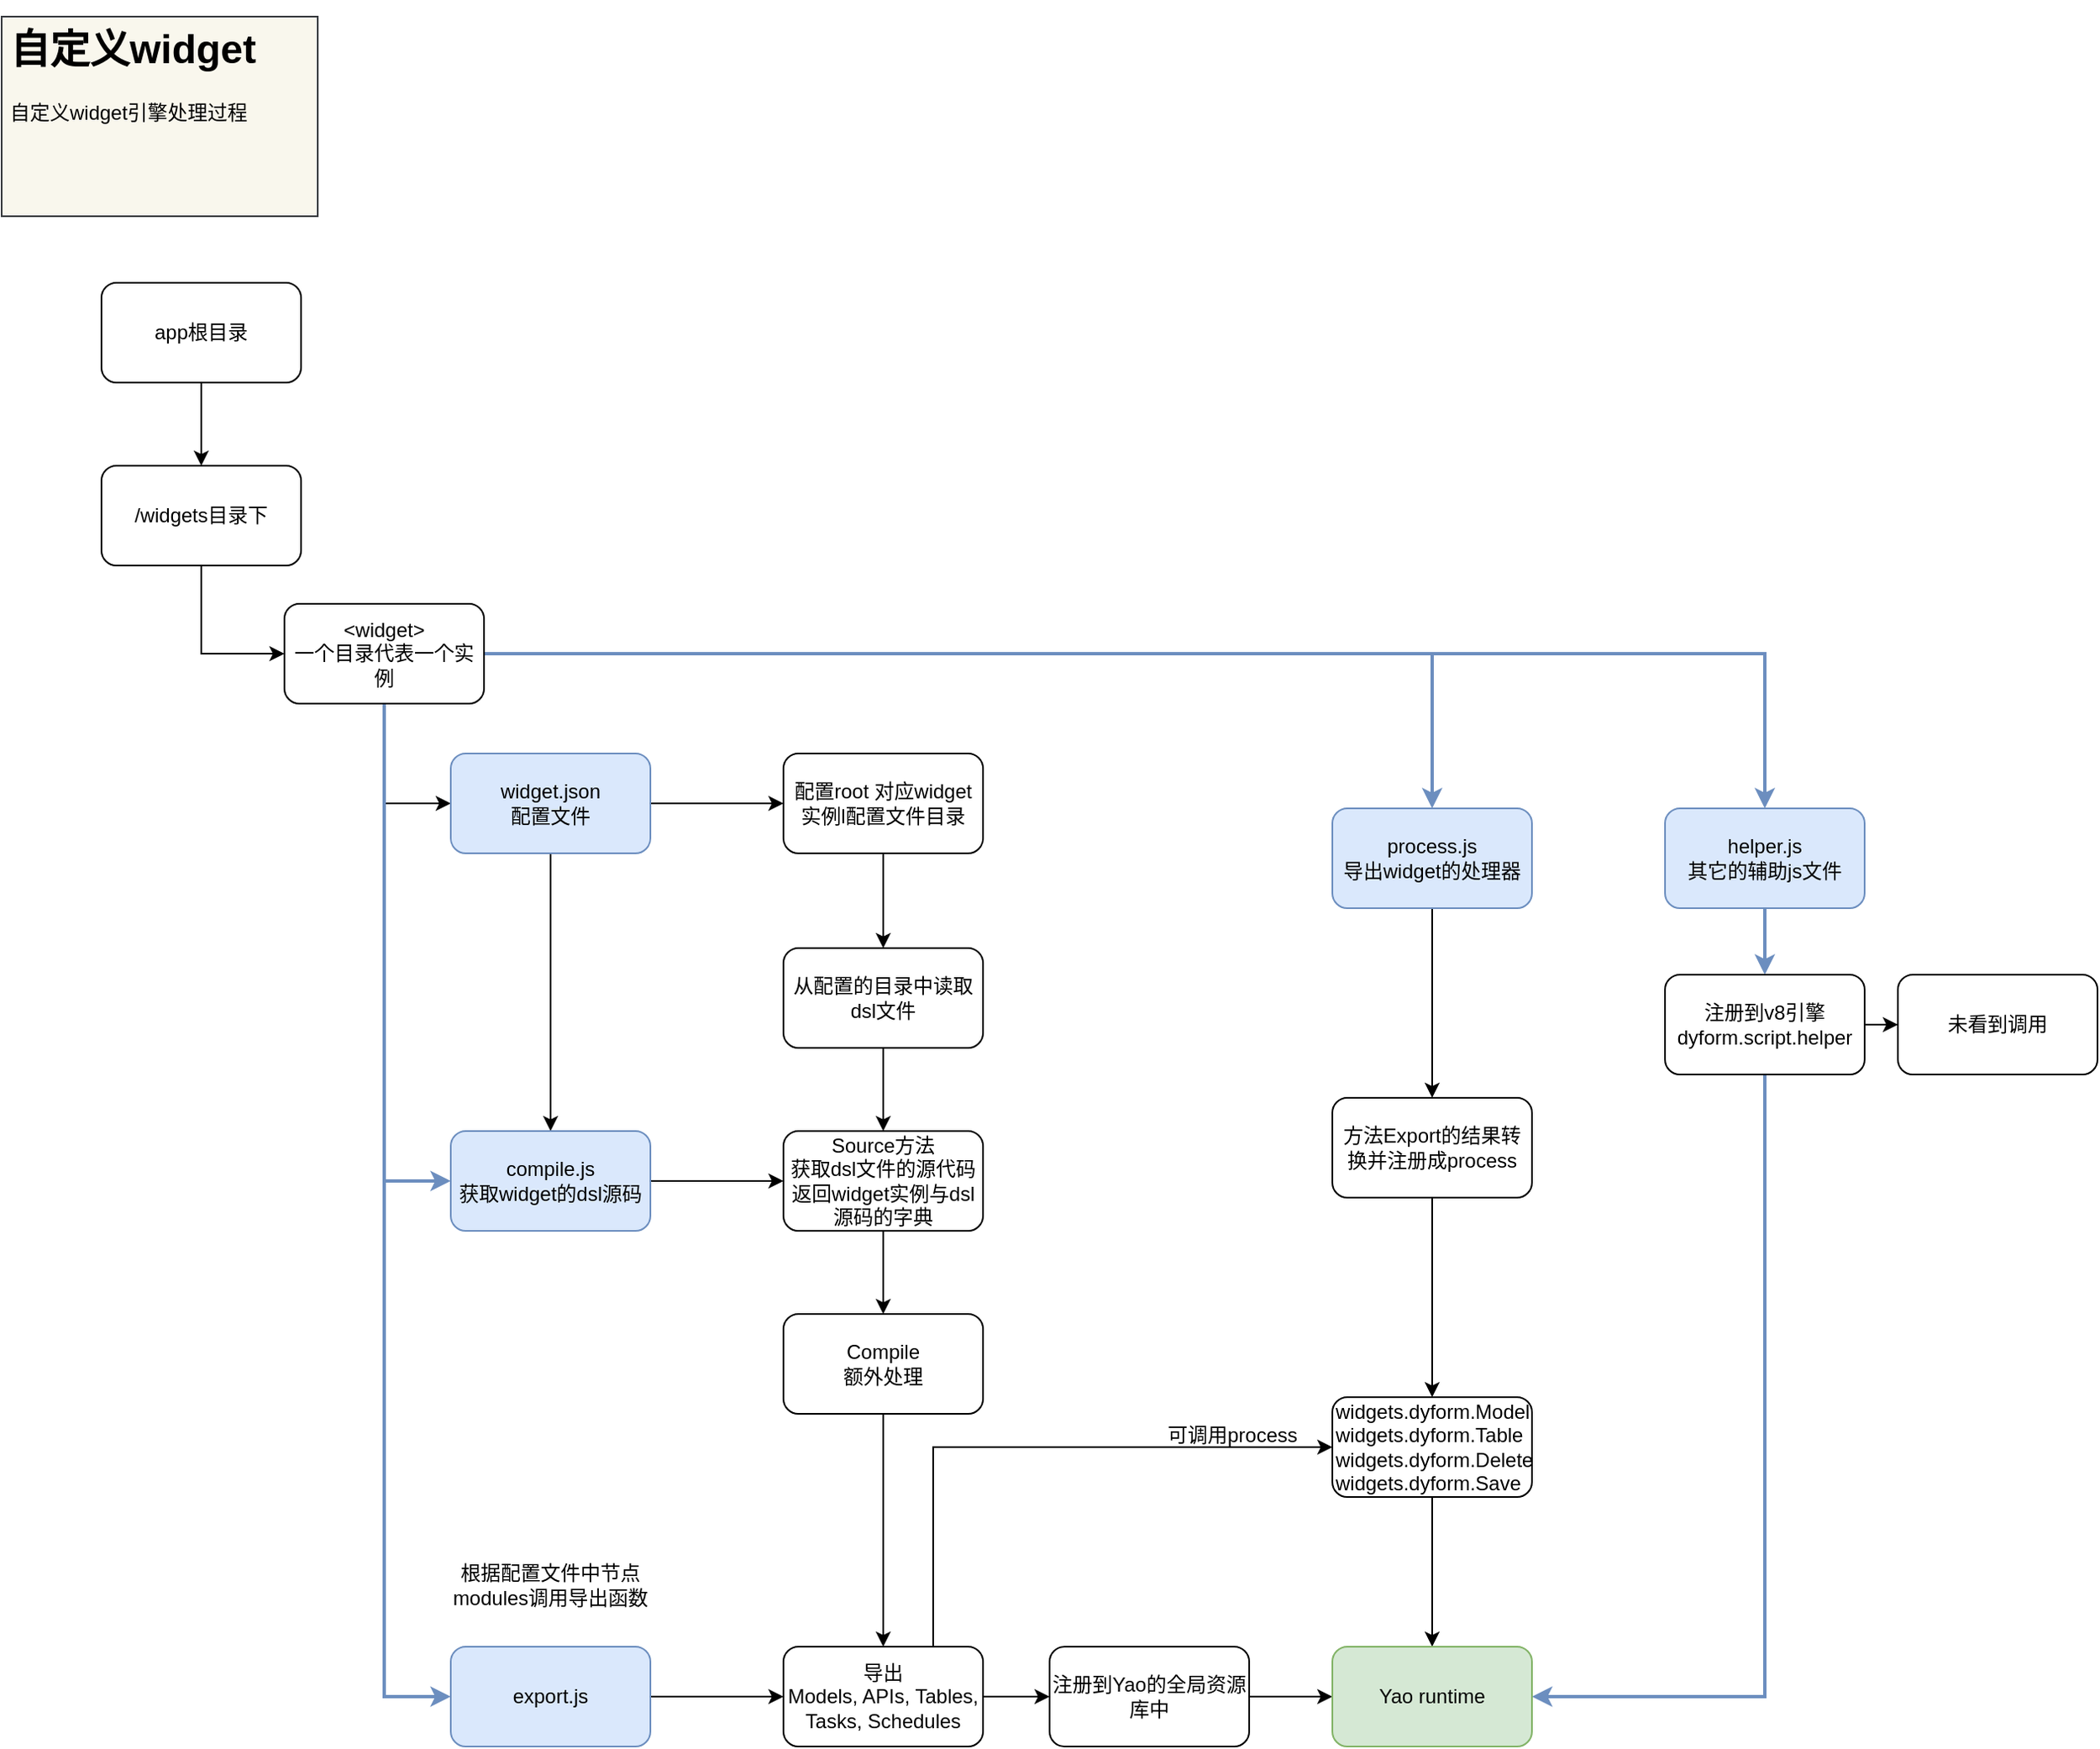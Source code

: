 <mxfile version="20.7.4" type="device"><diagram id="8PCJCDCpM3nTtLSium70" name="自定义的wigdet"><mxGraphModel dx="1805" dy="1062" grid="1" gridSize="10" guides="1" tooltips="1" connect="1" arrows="1" fold="1" page="1" pageScale="1" pageWidth="827" pageHeight="1169" math="0" shadow="0"><root><mxCell id="0"/><mxCell id="1" parent="0"/><mxCell id="CSrgSNR9Icwd52sr8Zm_-1" value="" style="edgeStyle=orthogonalEdgeStyle;rounded=0;orthogonalLoop=1;jettySize=auto;html=1;exitX=0.5;exitY=1;exitDx=0;exitDy=0;entryX=0;entryY=0.5;entryDx=0;entryDy=0;" parent="1" source="CSrgSNR9Icwd52sr8Zm_-2" target="CSrgSNR9Icwd52sr8Zm_-5" edge="1"><mxGeometry relative="1" as="geometry"/></mxCell><mxCell id="CSrgSNR9Icwd52sr8Zm_-2" value="/widgets目录下" style="rounded=1;whiteSpace=wrap;html=1;" parent="1" vertex="1"><mxGeometry x="70" y="280" width="120" height="60" as="geometry"/></mxCell><mxCell id="o8LXx2BMAjCJMHyN_yja-22" style="edgeStyle=orthogonalEdgeStyle;rounded=0;orthogonalLoop=1;jettySize=auto;html=1;exitX=0.5;exitY=1;exitDx=0;exitDy=0;strokeWidth=1;" edge="1" parent="1" source="CSrgSNR9Icwd52sr8Zm_-4" target="CSrgSNR9Icwd52sr8Zm_-2"><mxGeometry relative="1" as="geometry"/></mxCell><mxCell id="CSrgSNR9Icwd52sr8Zm_-4" value="app根目录" style="rounded=1;whiteSpace=wrap;html=1;" parent="1" vertex="1"><mxGeometry x="70" y="170" width="120" height="60" as="geometry"/></mxCell><mxCell id="o8LXx2BMAjCJMHyN_yja-10" style="edgeStyle=orthogonalEdgeStyle;rounded=0;orthogonalLoop=1;jettySize=auto;html=1;exitX=1;exitY=0.5;exitDx=0;exitDy=0;fillColor=#dae8fc;strokeColor=#6c8ebf;strokeWidth=2;" edge="1" parent="1" source="CSrgSNR9Icwd52sr8Zm_-5" target="CSrgSNR9Icwd52sr8Zm_-8"><mxGeometry relative="1" as="geometry"/></mxCell><mxCell id="o8LXx2BMAjCJMHyN_yja-11" style="edgeStyle=orthogonalEdgeStyle;rounded=0;orthogonalLoop=1;jettySize=auto;html=1;exitX=0.5;exitY=1;exitDx=0;exitDy=0;entryX=0;entryY=0.5;entryDx=0;entryDy=0;" edge="1" parent="1" source="CSrgSNR9Icwd52sr8Zm_-5" target="CSrgSNR9Icwd52sr8Zm_-6"><mxGeometry relative="1" as="geometry"/></mxCell><mxCell id="o8LXx2BMAjCJMHyN_yja-12" style="edgeStyle=orthogonalEdgeStyle;rounded=0;orthogonalLoop=1;jettySize=auto;html=1;exitX=0.5;exitY=1;exitDx=0;exitDy=0;entryX=0;entryY=0.5;entryDx=0;entryDy=0;fillColor=#dae8fc;strokeColor=#6c8ebf;strokeWidth=2;" edge="1" parent="1" source="CSrgSNR9Icwd52sr8Zm_-5" target="CSrgSNR9Icwd52sr8Zm_-11"><mxGeometry relative="1" as="geometry"/></mxCell><mxCell id="o8LXx2BMAjCJMHyN_yja-13" style="edgeStyle=orthogonalEdgeStyle;rounded=0;orthogonalLoop=1;jettySize=auto;html=1;exitX=0.5;exitY=1;exitDx=0;exitDy=0;entryX=0;entryY=0.5;entryDx=0;entryDy=0;fillColor=#dae8fc;strokeColor=#6c8ebf;strokeWidth=2;" edge="1" parent="1" source="CSrgSNR9Icwd52sr8Zm_-5" target="CSrgSNR9Icwd52sr8Zm_-10"><mxGeometry relative="1" as="geometry"/></mxCell><mxCell id="o8LXx2BMAjCJMHyN_yja-31" style="edgeStyle=orthogonalEdgeStyle;rounded=0;orthogonalLoop=1;jettySize=auto;html=1;exitX=1;exitY=0.5;exitDx=0;exitDy=0;strokeWidth=2;fillColor=#dae8fc;strokeColor=#6c8ebf;" edge="1" parent="1" source="CSrgSNR9Icwd52sr8Zm_-5" target="CSrgSNR9Icwd52sr8Zm_-21"><mxGeometry relative="1" as="geometry"/></mxCell><mxCell id="CSrgSNR9Icwd52sr8Zm_-5" value="&amp;lt;widget&amp;gt;&lt;br&gt;一个目录代表一个实例" style="rounded=1;whiteSpace=wrap;html=1;" parent="1" vertex="1"><mxGeometry x="180" y="363" width="120" height="60" as="geometry"/></mxCell><mxCell id="CSrgSNR9Icwd52sr8Zm_-15" value="" style="edgeStyle=orthogonalEdgeStyle;rounded=0;orthogonalLoop=1;jettySize=auto;html=1;" parent="1" source="CSrgSNR9Icwd52sr8Zm_-6" target="CSrgSNR9Icwd52sr8Zm_-14" edge="1"><mxGeometry relative="1" as="geometry"/></mxCell><mxCell id="CSrgSNR9Icwd52sr8Zm_-75" style="edgeStyle=orthogonalEdgeStyle;rounded=0;orthogonalLoop=1;jettySize=auto;html=1;exitX=0.5;exitY=1;exitDx=0;exitDy=0;" parent="1" source="CSrgSNR9Icwd52sr8Zm_-6" target="CSrgSNR9Icwd52sr8Zm_-11" edge="1"><mxGeometry relative="1" as="geometry"/></mxCell><mxCell id="CSrgSNR9Icwd52sr8Zm_-6" value="widget.json&lt;br&gt;配置文件" style="rounded=1;whiteSpace=wrap;html=1;fillColor=#dae8fc;strokeColor=#6c8ebf;" parent="1" vertex="1"><mxGeometry x="280" y="453" width="120" height="60" as="geometry"/></mxCell><mxCell id="o8LXx2BMAjCJMHyN_yja-7" style="edgeStyle=orthogonalEdgeStyle;rounded=0;orthogonalLoop=1;jettySize=auto;html=1;exitX=0.5;exitY=1;exitDx=0;exitDy=0;" edge="1" parent="1" source="CSrgSNR9Icwd52sr8Zm_-8" target="CSrgSNR9Icwd52sr8Zm_-27"><mxGeometry relative="1" as="geometry"/></mxCell><mxCell id="CSrgSNR9Icwd52sr8Zm_-8" value="process.js&lt;br&gt;导出widget的处理器" style="rounded=1;whiteSpace=wrap;html=1;fillColor=#dae8fc;strokeColor=#6c8ebf;" parent="1" vertex="1"><mxGeometry x="810" y="486" width="120" height="60" as="geometry"/></mxCell><mxCell id="CSrgSNR9Icwd52sr8Zm_-32" value="" style="edgeStyle=orthogonalEdgeStyle;rounded=0;orthogonalLoop=1;jettySize=auto;html=1;" parent="1" source="CSrgSNR9Icwd52sr8Zm_-10" target="CSrgSNR9Icwd52sr8Zm_-31" edge="1"><mxGeometry relative="1" as="geometry"/></mxCell><mxCell id="CSrgSNR9Icwd52sr8Zm_-10" value="export.js" style="rounded=1;whiteSpace=wrap;html=1;fillColor=#dae8fc;strokeColor=#6c8ebf;" parent="1" vertex="1"><mxGeometry x="280" y="990" width="120" height="60" as="geometry"/></mxCell><mxCell id="CSrgSNR9Icwd52sr8Zm_-63" style="edgeStyle=orthogonalEdgeStyle;rounded=0;orthogonalLoop=1;jettySize=auto;html=1;entryX=0;entryY=0.5;entryDx=0;entryDy=0;" parent="1" source="CSrgSNR9Icwd52sr8Zm_-11" target="CSrgSNR9Icwd52sr8Zm_-33" edge="1"><mxGeometry relative="1" as="geometry"><mxPoint x="400" y="710" as="sourcePoint"/><mxPoint x="440" y="635" as="targetPoint"/></mxGeometry></mxCell><mxCell id="CSrgSNR9Icwd52sr8Zm_-11" value="compile.js&lt;br&gt;获取widget的dsl源码" style="rounded=1;whiteSpace=wrap;html=1;fillColor=#dae8fc;strokeColor=#6c8ebf;" parent="1" vertex="1"><mxGeometry x="280" y="680" width="120" height="60" as="geometry"/></mxCell><mxCell id="o8LXx2BMAjCJMHyN_yja-17" style="edgeStyle=orthogonalEdgeStyle;rounded=0;orthogonalLoop=1;jettySize=auto;html=1;exitX=0.5;exitY=1;exitDx=0;exitDy=0;strokeWidth=1;" edge="1" parent="1" source="CSrgSNR9Icwd52sr8Zm_-14" target="CSrgSNR9Icwd52sr8Zm_-19"><mxGeometry relative="1" as="geometry"/></mxCell><mxCell id="CSrgSNR9Icwd52sr8Zm_-14" value="配置root 对应widget实例l配置文件目录" style="rounded=1;whiteSpace=wrap;html=1;" parent="1" vertex="1"><mxGeometry x="480" y="453" width="120" height="60" as="geometry"/></mxCell><mxCell id="o8LXx2BMAjCJMHyN_yja-18" value="" style="edgeStyle=orthogonalEdgeStyle;rounded=0;orthogonalLoop=1;jettySize=auto;html=1;strokeWidth=1;" edge="1" parent="1" source="CSrgSNR9Icwd52sr8Zm_-19" target="CSrgSNR9Icwd52sr8Zm_-33"><mxGeometry relative="1" as="geometry"/></mxCell><mxCell id="CSrgSNR9Icwd52sr8Zm_-19" value="从配置的目录中读取dsl文件" style="rounded=1;whiteSpace=wrap;html=1;" parent="1" vertex="1"><mxGeometry x="480" y="570" width="120" height="60" as="geometry"/></mxCell><mxCell id="CSrgSNR9Icwd52sr8Zm_-26" value="" style="edgeStyle=orthogonalEdgeStyle;rounded=0;orthogonalLoop=1;jettySize=auto;html=1;strokeWidth=2;fillColor=#dae8fc;strokeColor=#6c8ebf;" parent="1" source="CSrgSNR9Icwd52sr8Zm_-21" target="CSrgSNR9Icwd52sr8Zm_-25" edge="1"><mxGeometry relative="1" as="geometry"/></mxCell><mxCell id="CSrgSNR9Icwd52sr8Zm_-21" value="helper.js&lt;br&gt;其它的辅助js文件" style="rounded=1;whiteSpace=wrap;html=1;fillColor=#dae8fc;strokeColor=#6c8ebf;" parent="1" vertex="1"><mxGeometry x="1010" y="486" width="120" height="60" as="geometry"/></mxCell><mxCell id="CSrgSNR9Icwd52sr8Zm_-56" value="" style="edgeStyle=orthogonalEdgeStyle;rounded=0;orthogonalLoop=1;jettySize=auto;html=1;" parent="1" source="CSrgSNR9Icwd52sr8Zm_-25" target="CSrgSNR9Icwd52sr8Zm_-55" edge="1"><mxGeometry relative="1" as="geometry"/></mxCell><mxCell id="o8LXx2BMAjCJMHyN_yja-32" style="edgeStyle=orthogonalEdgeStyle;rounded=0;orthogonalLoop=1;jettySize=auto;html=1;exitX=0.5;exitY=1;exitDx=0;exitDy=0;entryX=1;entryY=0.5;entryDx=0;entryDy=0;strokeWidth=2;fillColor=#dae8fc;strokeColor=#6c8ebf;" edge="1" parent="1" source="CSrgSNR9Icwd52sr8Zm_-25" target="o8LXx2BMAjCJMHyN_yja-3"><mxGeometry relative="1" as="geometry"/></mxCell><mxCell id="CSrgSNR9Icwd52sr8Zm_-25" value="注册到v8引擎&lt;br&gt;dyform.script.helper" style="rounded=1;whiteSpace=wrap;html=1;" parent="1" vertex="1"><mxGeometry x="1010" y="586" width="120" height="60" as="geometry"/></mxCell><mxCell id="o8LXx2BMAjCJMHyN_yja-8" style="edgeStyle=orthogonalEdgeStyle;rounded=0;orthogonalLoop=1;jettySize=auto;html=1;exitX=0.5;exitY=1;exitDx=0;exitDy=0;" edge="1" parent="1" source="CSrgSNR9Icwd52sr8Zm_-27" target="CSrgSNR9Icwd52sr8Zm_-29"><mxGeometry relative="1" as="geometry"/></mxCell><mxCell id="CSrgSNR9Icwd52sr8Zm_-27" value="方法Export的结果转换并注册成process" style="rounded=1;whiteSpace=wrap;html=1;" parent="1" vertex="1"><mxGeometry x="810" y="660" width="120" height="60" as="geometry"/></mxCell><mxCell id="o8LXx2BMAjCJMHyN_yja-9" value="" style="edgeStyle=orthogonalEdgeStyle;rounded=0;orthogonalLoop=1;jettySize=auto;html=1;" edge="1" parent="1" source="CSrgSNR9Icwd52sr8Zm_-29" target="o8LXx2BMAjCJMHyN_yja-3"><mxGeometry relative="1" as="geometry"/></mxCell><mxCell id="CSrgSNR9Icwd52sr8Zm_-29" value="widgets.dyform.Model&lt;br&gt;widgets.dyform.Table&lt;br&gt;widgets.dyform.Delete&lt;br&gt;widgets.dyform.Save" style="rounded=1;whiteSpace=wrap;html=1;align=left;" parent="1" vertex="1"><mxGeometry x="810" y="840" width="120" height="60" as="geometry"/></mxCell><mxCell id="CSrgSNR9Icwd52sr8Zm_-43" style="edgeStyle=orthogonalEdgeStyle;rounded=0;orthogonalLoop=1;jettySize=auto;html=1;exitX=1;exitY=0.5;exitDx=0;exitDy=0;" parent="1" source="CSrgSNR9Icwd52sr8Zm_-31" target="CSrgSNR9Icwd52sr8Zm_-50" edge="1"><mxGeometry relative="1" as="geometry"/></mxCell><mxCell id="o8LXx2BMAjCJMHyN_yja-29" style="edgeStyle=orthogonalEdgeStyle;rounded=0;orthogonalLoop=1;jettySize=auto;html=1;exitX=0.75;exitY=0;exitDx=0;exitDy=0;entryX=0;entryY=0.5;entryDx=0;entryDy=0;strokeWidth=1;" edge="1" parent="1" source="CSrgSNR9Icwd52sr8Zm_-31" target="CSrgSNR9Icwd52sr8Zm_-29"><mxGeometry relative="1" as="geometry"/></mxCell><mxCell id="CSrgSNR9Icwd52sr8Zm_-31" value="导出&lt;br&gt;Models, APIs, Tables, Tasks, Schedules" style="whiteSpace=wrap;html=1;rounded=1;" parent="1" vertex="1"><mxGeometry x="480" y="990" width="120" height="60" as="geometry"/></mxCell><mxCell id="o8LXx2BMAjCJMHyN_yja-23" value="" style="edgeStyle=orthogonalEdgeStyle;rounded=0;orthogonalLoop=1;jettySize=auto;html=1;strokeWidth=1;" edge="1" parent="1" source="CSrgSNR9Icwd52sr8Zm_-33" target="CSrgSNR9Icwd52sr8Zm_-69"><mxGeometry relative="1" as="geometry"/></mxCell><mxCell id="CSrgSNR9Icwd52sr8Zm_-33" value="Source方法&lt;br&gt;获取dsl文件的源代码&lt;br&gt;返回widget实例与dsl源码的字典" style="whiteSpace=wrap;html=1;rounded=1;" parent="1" vertex="1"><mxGeometry x="480" y="680" width="120" height="60" as="geometry"/></mxCell><mxCell id="CSrgSNR9Icwd52sr8Zm_-38" value="根据配置文件中节点modules调用导出函数" style="text;html=1;strokeColor=none;fillColor=none;align=center;verticalAlign=middle;whiteSpace=wrap;rounded=0;" parent="1" vertex="1"><mxGeometry x="280" y="930" width="120" height="45" as="geometry"/></mxCell><mxCell id="o8LXx2BMAjCJMHyN_yja-6" style="edgeStyle=orthogonalEdgeStyle;rounded=0;orthogonalLoop=1;jettySize=auto;html=1;exitX=1;exitY=0.5;exitDx=0;exitDy=0;" edge="1" parent="1" source="CSrgSNR9Icwd52sr8Zm_-50" target="o8LXx2BMAjCJMHyN_yja-3"><mxGeometry relative="1" as="geometry"/></mxCell><mxCell id="CSrgSNR9Icwd52sr8Zm_-50" value="注册到Yao的全局资源库中" style="whiteSpace=wrap;html=1;rounded=1;" parent="1" vertex="1"><mxGeometry x="640" y="990" width="120" height="60" as="geometry"/></mxCell><mxCell id="CSrgSNR9Icwd52sr8Zm_-55" value="未看到调用" style="whiteSpace=wrap;html=1;rounded=1;" parent="1" vertex="1"><mxGeometry x="1150" y="586" width="120" height="60" as="geometry"/></mxCell><mxCell id="o8LXx2BMAjCJMHyN_yja-24" value="" style="edgeStyle=orthogonalEdgeStyle;rounded=0;orthogonalLoop=1;jettySize=auto;html=1;strokeWidth=1;" edge="1" parent="1" source="CSrgSNR9Icwd52sr8Zm_-69" target="CSrgSNR9Icwd52sr8Zm_-31"><mxGeometry relative="1" as="geometry"/></mxCell><mxCell id="CSrgSNR9Icwd52sr8Zm_-69" value="Compile&lt;br&gt;额外处理" style="rounded=1;whiteSpace=wrap;html=1;" parent="1" vertex="1"><mxGeometry x="480" y="790" width="120" height="60" as="geometry"/></mxCell><mxCell id="o8LXx2BMAjCJMHyN_yja-3" value="Yao runtime" style="rounded=1;whiteSpace=wrap;html=1;fillColor=#d5e8d4;strokeColor=#82b366;" vertex="1" parent="1"><mxGeometry x="810" y="990" width="120" height="60" as="geometry"/></mxCell><mxCell id="o8LXx2BMAjCJMHyN_yja-30" value="可调用process" style="text;html=1;strokeColor=none;fillColor=none;align=center;verticalAlign=middle;whiteSpace=wrap;rounded=0;" vertex="1" parent="1"><mxGeometry x="690" y="840" width="120" height="45" as="geometry"/></mxCell><mxCell id="o8LXx2BMAjCJMHyN_yja-34" value="&lt;h1&gt;自定义widget&lt;/h1&gt;&lt;p&gt;自定义widget引擎处理过程&lt;/p&gt;" style="text;html=1;spacing=5;spacingTop=-20;whiteSpace=wrap;overflow=hidden;rounded=0;fillColor=#f9f7ed;strokeColor=#36393d;" vertex="1" parent="1"><mxGeometry x="10" y="10" width="190" height="120" as="geometry"/></mxCell></root></mxGraphModel></diagram></mxfile>